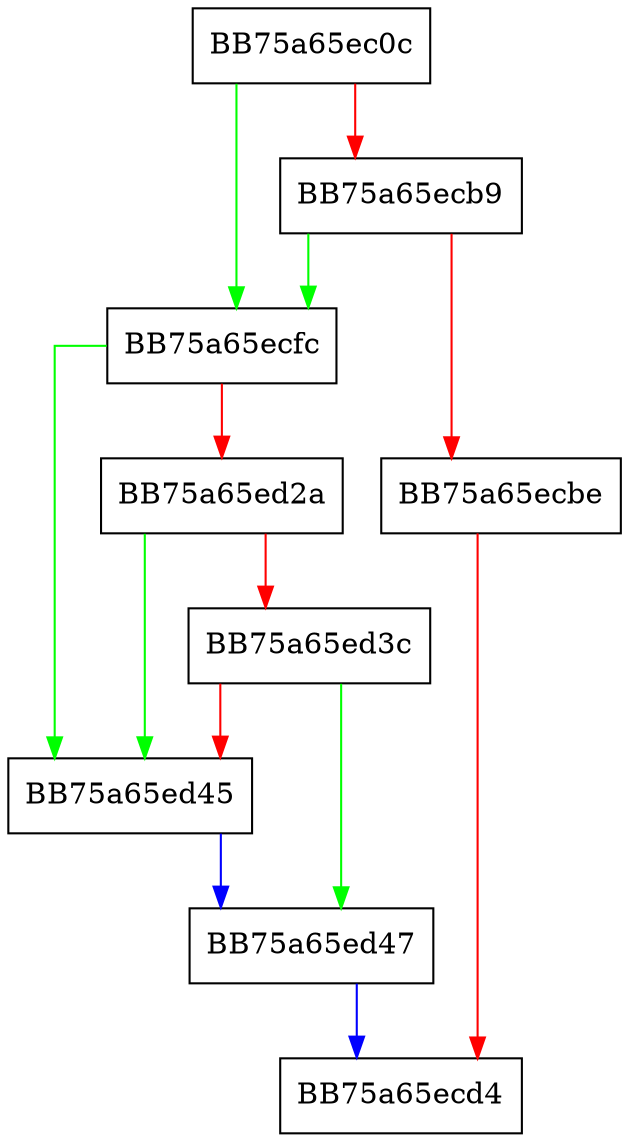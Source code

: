 digraph IsSampleSha1OrPathAlreadySubmitted {
  node [shape="box"];
  graph [splines=ortho];
  BB75a65ec0c -> BB75a65ecfc [color="green"];
  BB75a65ec0c -> BB75a65ecb9 [color="red"];
  BB75a65ecb9 -> BB75a65ecfc [color="green"];
  BB75a65ecb9 -> BB75a65ecbe [color="red"];
  BB75a65ecbe -> BB75a65ecd4 [color="red"];
  BB75a65ecfc -> BB75a65ed45 [color="green"];
  BB75a65ecfc -> BB75a65ed2a [color="red"];
  BB75a65ed2a -> BB75a65ed45 [color="green"];
  BB75a65ed2a -> BB75a65ed3c [color="red"];
  BB75a65ed3c -> BB75a65ed47 [color="green"];
  BB75a65ed3c -> BB75a65ed45 [color="red"];
  BB75a65ed45 -> BB75a65ed47 [color="blue"];
  BB75a65ed47 -> BB75a65ecd4 [color="blue"];
}